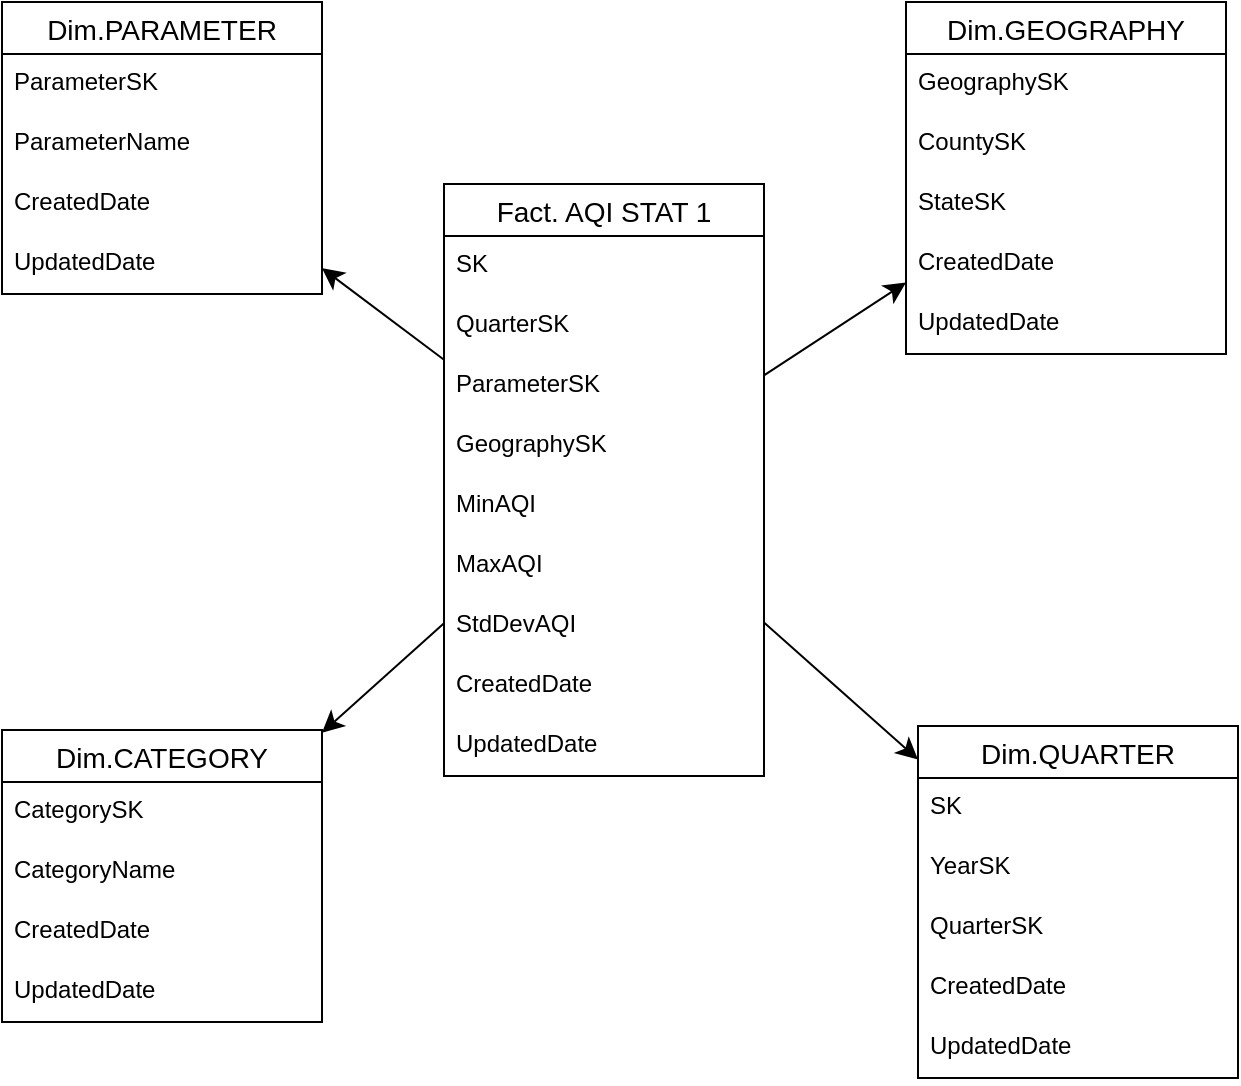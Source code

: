 <mxfile version="25.0.3" pages="2">
  <diagram name="AQI STAT 1" id="s4MxXjVBFeOU1Ht0E4E3">
    <mxGraphModel dx="1388" dy="981" grid="0" gridSize="10" guides="1" tooltips="1" connect="1" arrows="1" fold="1" page="0" pageScale="1" pageWidth="850" pageHeight="1100" math="0" shadow="0">
      <root>
        <mxCell id="0" />
        <mxCell id="1" parent="0" />
        <mxCell id="7YEZijnJZsLgU6Ea8-I--36" style="edgeStyle=none;curved=1;rounded=0;orthogonalLoop=1;jettySize=auto;html=1;fontSize=12;startSize=8;endSize=8;" edge="1" parent="1" source="7YEZijnJZsLgU6Ea8-I--1" target="7YEZijnJZsLgU6Ea8-I--25">
          <mxGeometry relative="1" as="geometry" />
        </mxCell>
        <mxCell id="7YEZijnJZsLgU6Ea8-I--37" style="edgeStyle=none;curved=1;rounded=0;orthogonalLoop=1;jettySize=auto;html=1;fontSize=12;startSize=8;endSize=8;" edge="1" parent="1" source="7YEZijnJZsLgU6Ea8-I--1" target="7YEZijnJZsLgU6Ea8-I--31">
          <mxGeometry relative="1" as="geometry" />
        </mxCell>
        <mxCell id="7YEZijnJZsLgU6Ea8-I--38" style="edgeStyle=none;curved=1;rounded=0;orthogonalLoop=1;jettySize=auto;html=1;fontSize=12;startSize=8;endSize=8;" edge="1" parent="1" source="7YEZijnJZsLgU6Ea8-I--1" target="7YEZijnJZsLgU6Ea8-I--9">
          <mxGeometry relative="1" as="geometry" />
        </mxCell>
        <mxCell id="7YEZijnJZsLgU6Ea8-I--1" value="Fact. AQI STAT 1" style="swimlane;fontStyle=0;childLayout=stackLayout;horizontal=1;startSize=26;horizontalStack=0;resizeParent=1;resizeParentMax=0;resizeLast=0;collapsible=1;marginBottom=0;align=center;fontSize=14;" vertex="1" parent="1">
          <mxGeometry x="92" y="26" width="160" height="296" as="geometry" />
        </mxCell>
        <mxCell id="7YEZijnJZsLgU6Ea8-I--2" value="SK" style="text;strokeColor=none;fillColor=none;spacingLeft=4;spacingRight=4;overflow=hidden;rotatable=0;points=[[0,0.5],[1,0.5]];portConstraint=eastwest;fontSize=12;whiteSpace=wrap;html=1;" vertex="1" parent="7YEZijnJZsLgU6Ea8-I--1">
          <mxGeometry y="26" width="160" height="30" as="geometry" />
        </mxCell>
        <mxCell id="7YEZijnJZsLgU6Ea8-I--3" value="QuarterSK" style="text;strokeColor=none;fillColor=none;spacingLeft=4;spacingRight=4;overflow=hidden;rotatable=0;points=[[0,0.5],[1,0.5]];portConstraint=eastwest;fontSize=12;whiteSpace=wrap;html=1;" vertex="1" parent="7YEZijnJZsLgU6Ea8-I--1">
          <mxGeometry y="56" width="160" height="30" as="geometry" />
        </mxCell>
        <mxCell id="7YEZijnJZsLgU6Ea8-I--4" value="ParameterSK" style="text;strokeColor=none;fillColor=none;spacingLeft=4;spacingRight=4;overflow=hidden;rotatable=0;points=[[0,0.5],[1,0.5]];portConstraint=eastwest;fontSize=12;whiteSpace=wrap;html=1;" vertex="1" parent="7YEZijnJZsLgU6Ea8-I--1">
          <mxGeometry y="86" width="160" height="30" as="geometry" />
        </mxCell>
        <mxCell id="7YEZijnJZsLgU6Ea8-I--5" value="GeographySK" style="text;strokeColor=none;fillColor=none;spacingLeft=4;spacingRight=4;overflow=hidden;rotatable=0;points=[[0,0.5],[1,0.5]];portConstraint=eastwest;fontSize=12;whiteSpace=wrap;html=1;" vertex="1" parent="7YEZijnJZsLgU6Ea8-I--1">
          <mxGeometry y="116" width="160" height="30" as="geometry" />
        </mxCell>
        <mxCell id="7YEZijnJZsLgU6Ea8-I--6" value="MinAQI" style="text;strokeColor=none;fillColor=none;spacingLeft=4;spacingRight=4;overflow=hidden;rotatable=0;points=[[0,0.5],[1,0.5]];portConstraint=eastwest;fontSize=12;whiteSpace=wrap;html=1;" vertex="1" parent="7YEZijnJZsLgU6Ea8-I--1">
          <mxGeometry y="146" width="160" height="30" as="geometry" />
        </mxCell>
        <mxCell id="7YEZijnJZsLgU6Ea8-I--7" value="MaxAQI" style="text;strokeColor=none;fillColor=none;spacingLeft=4;spacingRight=4;overflow=hidden;rotatable=0;points=[[0,0.5],[1,0.5]];portConstraint=eastwest;fontSize=12;whiteSpace=wrap;html=1;" vertex="1" parent="7YEZijnJZsLgU6Ea8-I--1">
          <mxGeometry y="176" width="160" height="30" as="geometry" />
        </mxCell>
        <mxCell id="7YEZijnJZsLgU6Ea8-I--8" value="StdDevAQI" style="text;strokeColor=none;fillColor=none;spacingLeft=4;spacingRight=4;overflow=hidden;rotatable=0;points=[[0,0.5],[1,0.5]];portConstraint=eastwest;fontSize=12;whiteSpace=wrap;html=1;" vertex="1" parent="7YEZijnJZsLgU6Ea8-I--1">
          <mxGeometry y="206" width="160" height="30" as="geometry" />
        </mxCell>
        <mxCell id="7YEZijnJZsLgU6Ea8-I--17" value="CreatedDate" style="text;strokeColor=none;fillColor=none;spacingLeft=4;spacingRight=4;overflow=hidden;rotatable=0;points=[[0,0.5],[1,0.5]];portConstraint=eastwest;fontSize=12;whiteSpace=wrap;html=1;" vertex="1" parent="7YEZijnJZsLgU6Ea8-I--1">
          <mxGeometry y="236" width="160" height="30" as="geometry" />
        </mxCell>
        <mxCell id="7YEZijnJZsLgU6Ea8-I--18" value="UpdatedDate" style="text;strokeColor=none;fillColor=none;spacingLeft=4;spacingRight=4;overflow=hidden;rotatable=0;points=[[0,0.5],[1,0.5]];portConstraint=eastwest;fontSize=12;whiteSpace=wrap;html=1;" vertex="1" parent="7YEZijnJZsLgU6Ea8-I--1">
          <mxGeometry y="266" width="160" height="30" as="geometry" />
        </mxCell>
        <mxCell id="7YEZijnJZsLgU6Ea8-I--9" value="Dim.GEOGRAPHY" style="swimlane;fontStyle=0;childLayout=stackLayout;horizontal=1;startSize=26;horizontalStack=0;resizeParent=1;resizeParentMax=0;resizeLast=0;collapsible=1;marginBottom=0;align=center;fontSize=14;" vertex="1" parent="1">
          <mxGeometry x="323" y="-65" width="160" height="176" as="geometry" />
        </mxCell>
        <mxCell id="7YEZijnJZsLgU6Ea8-I--10" value="GeographySK" style="text;strokeColor=none;fillColor=none;spacingLeft=4;spacingRight=4;overflow=hidden;rotatable=0;points=[[0,0.5],[1,0.5]];portConstraint=eastwest;fontSize=12;whiteSpace=wrap;html=1;" vertex="1" parent="7YEZijnJZsLgU6Ea8-I--9">
          <mxGeometry y="26" width="160" height="30" as="geometry" />
        </mxCell>
        <mxCell id="7YEZijnJZsLgU6Ea8-I--11" value="CountySK" style="text;strokeColor=none;fillColor=none;spacingLeft=4;spacingRight=4;overflow=hidden;rotatable=0;points=[[0,0.5],[1,0.5]];portConstraint=eastwest;fontSize=12;whiteSpace=wrap;html=1;" vertex="1" parent="7YEZijnJZsLgU6Ea8-I--9">
          <mxGeometry y="56" width="160" height="30" as="geometry" />
        </mxCell>
        <mxCell id="7YEZijnJZsLgU6Ea8-I--12" value="StateSK" style="text;strokeColor=none;fillColor=none;spacingLeft=4;spacingRight=4;overflow=hidden;rotatable=0;points=[[0,0.5],[1,0.5]];portConstraint=eastwest;fontSize=12;whiteSpace=wrap;html=1;" vertex="1" parent="7YEZijnJZsLgU6Ea8-I--9">
          <mxGeometry y="86" width="160" height="30" as="geometry" />
        </mxCell>
        <mxCell id="7YEZijnJZsLgU6Ea8-I--13" value="CreatedDate" style="text;strokeColor=none;fillColor=none;spacingLeft=4;spacingRight=4;overflow=hidden;rotatable=0;points=[[0,0.5],[1,0.5]];portConstraint=eastwest;fontSize=12;whiteSpace=wrap;html=1;" vertex="1" parent="7YEZijnJZsLgU6Ea8-I--9">
          <mxGeometry y="116" width="160" height="30" as="geometry" />
        </mxCell>
        <mxCell id="7YEZijnJZsLgU6Ea8-I--14" value="UpdatedDate" style="text;strokeColor=none;fillColor=none;spacingLeft=4;spacingRight=4;overflow=hidden;rotatable=0;points=[[0,0.5],[1,0.5]];portConstraint=eastwest;fontSize=12;whiteSpace=wrap;html=1;" vertex="1" parent="7YEZijnJZsLgU6Ea8-I--9">
          <mxGeometry y="146" width="160" height="30" as="geometry" />
        </mxCell>
        <mxCell id="7YEZijnJZsLgU6Ea8-I--19" value="Dim.QUARTER" style="swimlane;fontStyle=0;childLayout=stackLayout;horizontal=1;startSize=26;horizontalStack=0;resizeParent=1;resizeParentMax=0;resizeLast=0;collapsible=1;marginBottom=0;align=center;fontSize=14;" vertex="1" parent="1">
          <mxGeometry x="329" y="297" width="160" height="176" as="geometry" />
        </mxCell>
        <mxCell id="7YEZijnJZsLgU6Ea8-I--20" value="SK" style="text;strokeColor=none;fillColor=none;spacingLeft=4;spacingRight=4;overflow=hidden;rotatable=0;points=[[0,0.5],[1,0.5]];portConstraint=eastwest;fontSize=12;whiteSpace=wrap;html=1;" vertex="1" parent="7YEZijnJZsLgU6Ea8-I--19">
          <mxGeometry y="26" width="160" height="30" as="geometry" />
        </mxCell>
        <mxCell id="7YEZijnJZsLgU6Ea8-I--21" value="YearSK" style="text;strokeColor=none;fillColor=none;spacingLeft=4;spacingRight=4;overflow=hidden;rotatable=0;points=[[0,0.5],[1,0.5]];portConstraint=eastwest;fontSize=12;whiteSpace=wrap;html=1;" vertex="1" parent="7YEZijnJZsLgU6Ea8-I--19">
          <mxGeometry y="56" width="160" height="30" as="geometry" />
        </mxCell>
        <mxCell id="7YEZijnJZsLgU6Ea8-I--22" value="QuarterSK" style="text;strokeColor=none;fillColor=none;spacingLeft=4;spacingRight=4;overflow=hidden;rotatable=0;points=[[0,0.5],[1,0.5]];portConstraint=eastwest;fontSize=12;whiteSpace=wrap;html=1;" vertex="1" parent="7YEZijnJZsLgU6Ea8-I--19">
          <mxGeometry y="86" width="160" height="30" as="geometry" />
        </mxCell>
        <mxCell id="7YEZijnJZsLgU6Ea8-I--23" value="CreatedDate" style="text;strokeColor=none;fillColor=none;spacingLeft=4;spacingRight=4;overflow=hidden;rotatable=0;points=[[0,0.5],[1,0.5]];portConstraint=eastwest;fontSize=12;whiteSpace=wrap;html=1;" vertex="1" parent="7YEZijnJZsLgU6Ea8-I--19">
          <mxGeometry y="116" width="160" height="30" as="geometry" />
        </mxCell>
        <mxCell id="7YEZijnJZsLgU6Ea8-I--24" value="UpdatedDate" style="text;strokeColor=none;fillColor=none;spacingLeft=4;spacingRight=4;overflow=hidden;rotatable=0;points=[[0,0.5],[1,0.5]];portConstraint=eastwest;fontSize=12;whiteSpace=wrap;html=1;" vertex="1" parent="7YEZijnJZsLgU6Ea8-I--19">
          <mxGeometry y="146" width="160" height="30" as="geometry" />
        </mxCell>
        <mxCell id="7YEZijnJZsLgU6Ea8-I--25" value="Dim.PARAMETER" style="swimlane;fontStyle=0;childLayout=stackLayout;horizontal=1;startSize=26;horizontalStack=0;resizeParent=1;resizeParentMax=0;resizeLast=0;collapsible=1;marginBottom=0;align=center;fontSize=14;" vertex="1" parent="1">
          <mxGeometry x="-129" y="-65" width="160" height="146" as="geometry" />
        </mxCell>
        <mxCell id="7YEZijnJZsLgU6Ea8-I--26" value="ParameterSK" style="text;strokeColor=none;fillColor=none;spacingLeft=4;spacingRight=4;overflow=hidden;rotatable=0;points=[[0,0.5],[1,0.5]];portConstraint=eastwest;fontSize=12;whiteSpace=wrap;html=1;" vertex="1" parent="7YEZijnJZsLgU6Ea8-I--25">
          <mxGeometry y="26" width="160" height="30" as="geometry" />
        </mxCell>
        <mxCell id="7YEZijnJZsLgU6Ea8-I--27" value="ParameterName" style="text;strokeColor=none;fillColor=none;spacingLeft=4;spacingRight=4;overflow=hidden;rotatable=0;points=[[0,0.5],[1,0.5]];portConstraint=eastwest;fontSize=12;whiteSpace=wrap;html=1;" vertex="1" parent="7YEZijnJZsLgU6Ea8-I--25">
          <mxGeometry y="56" width="160" height="30" as="geometry" />
        </mxCell>
        <mxCell id="7YEZijnJZsLgU6Ea8-I--29" value="CreatedDate" style="text;strokeColor=none;fillColor=none;spacingLeft=4;spacingRight=4;overflow=hidden;rotatable=0;points=[[0,0.5],[1,0.5]];portConstraint=eastwest;fontSize=12;whiteSpace=wrap;html=1;" vertex="1" parent="7YEZijnJZsLgU6Ea8-I--25">
          <mxGeometry y="86" width="160" height="30" as="geometry" />
        </mxCell>
        <mxCell id="7YEZijnJZsLgU6Ea8-I--30" value="UpdatedDate" style="text;strokeColor=none;fillColor=none;spacingLeft=4;spacingRight=4;overflow=hidden;rotatable=0;points=[[0,0.5],[1,0.5]];portConstraint=eastwest;fontSize=12;whiteSpace=wrap;html=1;" vertex="1" parent="7YEZijnJZsLgU6Ea8-I--25">
          <mxGeometry y="116" width="160" height="30" as="geometry" />
        </mxCell>
        <mxCell id="7YEZijnJZsLgU6Ea8-I--31" value="Dim.CATEGORY" style="swimlane;fontStyle=0;childLayout=stackLayout;horizontal=1;startSize=26;horizontalStack=0;resizeParent=1;resizeParentMax=0;resizeLast=0;collapsible=1;marginBottom=0;align=center;fontSize=14;" vertex="1" parent="1">
          <mxGeometry x="-129" y="299" width="160" height="146" as="geometry" />
        </mxCell>
        <mxCell id="7YEZijnJZsLgU6Ea8-I--32" value="CategorySK" style="text;strokeColor=none;fillColor=none;spacingLeft=4;spacingRight=4;overflow=hidden;rotatable=0;points=[[0,0.5],[1,0.5]];portConstraint=eastwest;fontSize=12;whiteSpace=wrap;html=1;" vertex="1" parent="7YEZijnJZsLgU6Ea8-I--31">
          <mxGeometry y="26" width="160" height="30" as="geometry" />
        </mxCell>
        <mxCell id="7YEZijnJZsLgU6Ea8-I--33" value="CategoryName" style="text;strokeColor=none;fillColor=none;spacingLeft=4;spacingRight=4;overflow=hidden;rotatable=0;points=[[0,0.5],[1,0.5]];portConstraint=eastwest;fontSize=12;whiteSpace=wrap;html=1;" vertex="1" parent="7YEZijnJZsLgU6Ea8-I--31">
          <mxGeometry y="56" width="160" height="30" as="geometry" />
        </mxCell>
        <mxCell id="7YEZijnJZsLgU6Ea8-I--34" value="CreatedDate" style="text;strokeColor=none;fillColor=none;spacingLeft=4;spacingRight=4;overflow=hidden;rotatable=0;points=[[0,0.5],[1,0.5]];portConstraint=eastwest;fontSize=12;whiteSpace=wrap;html=1;" vertex="1" parent="7YEZijnJZsLgU6Ea8-I--31">
          <mxGeometry y="86" width="160" height="30" as="geometry" />
        </mxCell>
        <mxCell id="7YEZijnJZsLgU6Ea8-I--35" value="UpdatedDate" style="text;strokeColor=none;fillColor=none;spacingLeft=4;spacingRight=4;overflow=hidden;rotatable=0;points=[[0,0.5],[1,0.5]];portConstraint=eastwest;fontSize=12;whiteSpace=wrap;html=1;" vertex="1" parent="7YEZijnJZsLgU6Ea8-I--31">
          <mxGeometry y="116" width="160" height="30" as="geometry" />
        </mxCell>
        <mxCell id="7YEZijnJZsLgU6Ea8-I--39" style="edgeStyle=none;curved=1;rounded=0;orthogonalLoop=1;jettySize=auto;html=1;fontSize=12;startSize=8;endSize=8;" edge="1" parent="1" source="7YEZijnJZsLgU6Ea8-I--1" target="7YEZijnJZsLgU6Ea8-I--19">
          <mxGeometry relative="1" as="geometry" />
        </mxCell>
      </root>
    </mxGraphModel>
  </diagram>
  <diagram name="Copy of AQI STAT 1" id="70CLzaaRdmwxXUhtDcrp">
    <mxGraphModel dx="1388" dy="981" grid="0" gridSize="10" guides="1" tooltips="1" connect="1" arrows="1" fold="1" page="0" pageScale="1" pageWidth="850" pageHeight="1100" math="0" shadow="0">
      <root>
        <mxCell id="L9A4GCn9Txun8pMmRSan-0" />
        <mxCell id="L9A4GCn9Txun8pMmRSan-1" parent="L9A4GCn9Txun8pMmRSan-0" />
        <mxCell id="L9A4GCn9Txun8pMmRSan-2" style="edgeStyle=none;curved=1;rounded=0;orthogonalLoop=1;jettySize=auto;html=1;fontSize=12;startSize=8;endSize=8;" edge="1" parent="L9A4GCn9Txun8pMmRSan-1" source="L9A4GCn9Txun8pMmRSan-5" target="L9A4GCn9Txun8pMmRSan-27">
          <mxGeometry relative="1" as="geometry" />
        </mxCell>
        <mxCell id="L9A4GCn9Txun8pMmRSan-3" style="edgeStyle=none;curved=1;rounded=0;orthogonalLoop=1;jettySize=auto;html=1;fontSize=12;startSize=8;endSize=8;" edge="1" parent="L9A4GCn9Txun8pMmRSan-1" source="L9A4GCn9Txun8pMmRSan-5" target="L9A4GCn9Txun8pMmRSan-32">
          <mxGeometry relative="1" as="geometry" />
        </mxCell>
        <mxCell id="L9A4GCn9Txun8pMmRSan-4" style="edgeStyle=none;curved=1;rounded=0;orthogonalLoop=1;jettySize=auto;html=1;fontSize=12;startSize=8;endSize=8;" edge="1" parent="L9A4GCn9Txun8pMmRSan-1" source="L9A4GCn9Txun8pMmRSan-5" target="L9A4GCn9Txun8pMmRSan-15">
          <mxGeometry relative="1" as="geometry" />
        </mxCell>
        <mxCell id="L9A4GCn9Txun8pMmRSan-5" value="Fact. AQI STAT 2" style="swimlane;fontStyle=0;childLayout=stackLayout;horizontal=1;startSize=26;horizontalStack=0;resizeParent=1;resizeParentMax=0;resizeLast=0;collapsible=1;marginBottom=0;align=center;fontSize=14;" vertex="1" parent="L9A4GCn9Txun8pMmRSan-1">
          <mxGeometry x="92" y="26" width="160" height="296" as="geometry" />
        </mxCell>
        <mxCell id="L9A4GCn9Txun8pMmRSan-6" value="SK" style="text;strokeColor=none;fillColor=none;spacingLeft=4;spacingRight=4;overflow=hidden;rotatable=0;points=[[0,0.5],[1,0.5]];portConstraint=eastwest;fontSize=12;whiteSpace=wrap;html=1;" vertex="1" parent="L9A4GCn9Txun8pMmRSan-5">
          <mxGeometry y="26" width="160" height="30" as="geometry" />
        </mxCell>
        <mxCell id="L9A4GCn9Txun8pMmRSan-7" value="QuarterSK" style="text;strokeColor=none;fillColor=none;spacingLeft=4;spacingRight=4;overflow=hidden;rotatable=0;points=[[0,0.5],[1,0.5]];portConstraint=eastwest;fontSize=12;whiteSpace=wrap;html=1;" vertex="1" parent="L9A4GCn9Txun8pMmRSan-5">
          <mxGeometry y="56" width="160" height="30" as="geometry" />
        </mxCell>
        <mxCell id="L9A4GCn9Txun8pMmRSan-8" value="ParameterSK" style="text;strokeColor=none;fillColor=none;spacingLeft=4;spacingRight=4;overflow=hidden;rotatable=0;points=[[0,0.5],[1,0.5]];portConstraint=eastwest;fontSize=12;whiteSpace=wrap;html=1;" vertex="1" parent="L9A4GCn9Txun8pMmRSan-5">
          <mxGeometry y="86" width="160" height="30" as="geometry" />
        </mxCell>
        <mxCell id="L9A4GCn9Txun8pMmRSan-9" value="StateSK" style="text;strokeColor=none;fillColor=none;spacingLeft=4;spacingRight=4;overflow=hidden;rotatable=0;points=[[0,0.5],[1,0.5]];portConstraint=eastwest;fontSize=12;whiteSpace=wrap;html=1;" vertex="1" parent="L9A4GCn9Txun8pMmRSan-5">
          <mxGeometry y="116" width="160" height="30" as="geometry" />
        </mxCell>
        <mxCell id="L9A4GCn9Txun8pMmRSan-10" value="MinAQI" style="text;strokeColor=none;fillColor=none;spacingLeft=4;spacingRight=4;overflow=hidden;rotatable=0;points=[[0,0.5],[1,0.5]];portConstraint=eastwest;fontSize=12;whiteSpace=wrap;html=1;" vertex="1" parent="L9A4GCn9Txun8pMmRSan-5">
          <mxGeometry y="146" width="160" height="30" as="geometry" />
        </mxCell>
        <mxCell id="L9A4GCn9Txun8pMmRSan-11" value="MaxAQI" style="text;strokeColor=none;fillColor=none;spacingLeft=4;spacingRight=4;overflow=hidden;rotatable=0;points=[[0,0.5],[1,0.5]];portConstraint=eastwest;fontSize=12;whiteSpace=wrap;html=1;" vertex="1" parent="L9A4GCn9Txun8pMmRSan-5">
          <mxGeometry y="176" width="160" height="30" as="geometry" />
        </mxCell>
        <mxCell id="L9A4GCn9Txun8pMmRSan-12" value="StdDevAQI" style="text;strokeColor=none;fillColor=none;spacingLeft=4;spacingRight=4;overflow=hidden;rotatable=0;points=[[0,0.5],[1,0.5]];portConstraint=eastwest;fontSize=12;whiteSpace=wrap;html=1;" vertex="1" parent="L9A4GCn9Txun8pMmRSan-5">
          <mxGeometry y="206" width="160" height="30" as="geometry" />
        </mxCell>
        <mxCell id="L9A4GCn9Txun8pMmRSan-13" value="CreatedDate" style="text;strokeColor=none;fillColor=none;spacingLeft=4;spacingRight=4;overflow=hidden;rotatable=0;points=[[0,0.5],[1,0.5]];portConstraint=eastwest;fontSize=12;whiteSpace=wrap;html=1;" vertex="1" parent="L9A4GCn9Txun8pMmRSan-5">
          <mxGeometry y="236" width="160" height="30" as="geometry" />
        </mxCell>
        <mxCell id="L9A4GCn9Txun8pMmRSan-14" value="UpdatedDate" style="text;strokeColor=none;fillColor=none;spacingLeft=4;spacingRight=4;overflow=hidden;rotatable=0;points=[[0,0.5],[1,0.5]];portConstraint=eastwest;fontSize=12;whiteSpace=wrap;html=1;" vertex="1" parent="L9A4GCn9Txun8pMmRSan-5">
          <mxGeometry y="266" width="160" height="30" as="geometry" />
        </mxCell>
        <mxCell id="L9A4GCn9Txun8pMmRSan-15" value="Dim.STATE" style="swimlane;fontStyle=0;childLayout=stackLayout;horizontal=1;startSize=26;horizontalStack=0;resizeParent=1;resizeParentMax=0;resizeLast=0;collapsible=1;marginBottom=0;align=center;fontSize=14;" vertex="1" parent="L9A4GCn9Txun8pMmRSan-1">
          <mxGeometry x="323" y="-65" width="160" height="176" as="geometry" />
        </mxCell>
        <mxCell id="L9A4GCn9Txun8pMmRSan-16" value="StateSK" style="text;strokeColor=none;fillColor=none;spacingLeft=4;spacingRight=4;overflow=hidden;rotatable=0;points=[[0,0.5],[1,0.5]];portConstraint=eastwest;fontSize=12;whiteSpace=wrap;html=1;" vertex="1" parent="L9A4GCn9Txun8pMmRSan-15">
          <mxGeometry y="26" width="160" height="30" as="geometry" />
        </mxCell>
        <mxCell id="L9A4GCn9Txun8pMmRSan-17" value="StateID" style="text;strokeColor=none;fillColor=none;spacingLeft=4;spacingRight=4;overflow=hidden;rotatable=0;points=[[0,0.5],[1,0.5]];portConstraint=eastwest;fontSize=12;whiteSpace=wrap;html=1;" vertex="1" parent="L9A4GCn9Txun8pMmRSan-15">
          <mxGeometry y="56" width="160" height="30" as="geometry" />
        </mxCell>
        <mxCell id="L9A4GCn9Txun8pMmRSan-18" value="StateName" style="text;strokeColor=none;fillColor=none;spacingLeft=4;spacingRight=4;overflow=hidden;rotatable=0;points=[[0,0.5],[1,0.5]];portConstraint=eastwest;fontSize=12;whiteSpace=wrap;html=1;" vertex="1" parent="L9A4GCn9Txun8pMmRSan-15">
          <mxGeometry y="86" width="160" height="30" as="geometry" />
        </mxCell>
        <mxCell id="L9A4GCn9Txun8pMmRSan-19" value="CreatedDate" style="text;strokeColor=none;fillColor=none;spacingLeft=4;spacingRight=4;overflow=hidden;rotatable=0;points=[[0,0.5],[1,0.5]];portConstraint=eastwest;fontSize=12;whiteSpace=wrap;html=1;" vertex="1" parent="L9A4GCn9Txun8pMmRSan-15">
          <mxGeometry y="116" width="160" height="30" as="geometry" />
        </mxCell>
        <mxCell id="L9A4GCn9Txun8pMmRSan-20" value="UpdatedDate" style="text;strokeColor=none;fillColor=none;spacingLeft=4;spacingRight=4;overflow=hidden;rotatable=0;points=[[0,0.5],[1,0.5]];portConstraint=eastwest;fontSize=12;whiteSpace=wrap;html=1;" vertex="1" parent="L9A4GCn9Txun8pMmRSan-15">
          <mxGeometry y="146" width="160" height="30" as="geometry" />
        </mxCell>
        <mxCell id="L9A4GCn9Txun8pMmRSan-21" value="Dim.QUARTER" style="swimlane;fontStyle=0;childLayout=stackLayout;horizontal=1;startSize=26;horizontalStack=0;resizeParent=1;resizeParentMax=0;resizeLast=0;collapsible=1;marginBottom=0;align=center;fontSize=14;" vertex="1" parent="L9A4GCn9Txun8pMmRSan-1">
          <mxGeometry x="329" y="297" width="160" height="176" as="geometry" />
        </mxCell>
        <mxCell id="L9A4GCn9Txun8pMmRSan-22" value="SK" style="text;strokeColor=none;fillColor=none;spacingLeft=4;spacingRight=4;overflow=hidden;rotatable=0;points=[[0,0.5],[1,0.5]];portConstraint=eastwest;fontSize=12;whiteSpace=wrap;html=1;" vertex="1" parent="L9A4GCn9Txun8pMmRSan-21">
          <mxGeometry y="26" width="160" height="30" as="geometry" />
        </mxCell>
        <mxCell id="L9A4GCn9Txun8pMmRSan-23" value="YearSK" style="text;strokeColor=none;fillColor=none;spacingLeft=4;spacingRight=4;overflow=hidden;rotatable=0;points=[[0,0.5],[1,0.5]];portConstraint=eastwest;fontSize=12;whiteSpace=wrap;html=1;" vertex="1" parent="L9A4GCn9Txun8pMmRSan-21">
          <mxGeometry y="56" width="160" height="30" as="geometry" />
        </mxCell>
        <mxCell id="L9A4GCn9Txun8pMmRSan-24" value="QuarterSK" style="text;strokeColor=none;fillColor=none;spacingLeft=4;spacingRight=4;overflow=hidden;rotatable=0;points=[[0,0.5],[1,0.5]];portConstraint=eastwest;fontSize=12;whiteSpace=wrap;html=1;" vertex="1" parent="L9A4GCn9Txun8pMmRSan-21">
          <mxGeometry y="86" width="160" height="30" as="geometry" />
        </mxCell>
        <mxCell id="L9A4GCn9Txun8pMmRSan-25" value="CreatedDate" style="text;strokeColor=none;fillColor=none;spacingLeft=4;spacingRight=4;overflow=hidden;rotatable=0;points=[[0,0.5],[1,0.5]];portConstraint=eastwest;fontSize=12;whiteSpace=wrap;html=1;" vertex="1" parent="L9A4GCn9Txun8pMmRSan-21">
          <mxGeometry y="116" width="160" height="30" as="geometry" />
        </mxCell>
        <mxCell id="L9A4GCn9Txun8pMmRSan-26" value="UpdatedDate" style="text;strokeColor=none;fillColor=none;spacingLeft=4;spacingRight=4;overflow=hidden;rotatable=0;points=[[0,0.5],[1,0.5]];portConstraint=eastwest;fontSize=12;whiteSpace=wrap;html=1;" vertex="1" parent="L9A4GCn9Txun8pMmRSan-21">
          <mxGeometry y="146" width="160" height="30" as="geometry" />
        </mxCell>
        <mxCell id="L9A4GCn9Txun8pMmRSan-27" value="Dim.PARAMETER" style="swimlane;fontStyle=0;childLayout=stackLayout;horizontal=1;startSize=26;horizontalStack=0;resizeParent=1;resizeParentMax=0;resizeLast=0;collapsible=1;marginBottom=0;align=center;fontSize=14;" vertex="1" parent="L9A4GCn9Txun8pMmRSan-1">
          <mxGeometry x="-129" y="-65" width="160" height="146" as="geometry" />
        </mxCell>
        <mxCell id="L9A4GCn9Txun8pMmRSan-28" value="ParameterSK" style="text;strokeColor=none;fillColor=none;spacingLeft=4;spacingRight=4;overflow=hidden;rotatable=0;points=[[0,0.5],[1,0.5]];portConstraint=eastwest;fontSize=12;whiteSpace=wrap;html=1;" vertex="1" parent="L9A4GCn9Txun8pMmRSan-27">
          <mxGeometry y="26" width="160" height="30" as="geometry" />
        </mxCell>
        <mxCell id="L9A4GCn9Txun8pMmRSan-29" value="ParameterName" style="text;strokeColor=none;fillColor=none;spacingLeft=4;spacingRight=4;overflow=hidden;rotatable=0;points=[[0,0.5],[1,0.5]];portConstraint=eastwest;fontSize=12;whiteSpace=wrap;html=1;" vertex="1" parent="L9A4GCn9Txun8pMmRSan-27">
          <mxGeometry y="56" width="160" height="30" as="geometry" />
        </mxCell>
        <mxCell id="L9A4GCn9Txun8pMmRSan-30" value="CreatedDate" style="text;strokeColor=none;fillColor=none;spacingLeft=4;spacingRight=4;overflow=hidden;rotatable=0;points=[[0,0.5],[1,0.5]];portConstraint=eastwest;fontSize=12;whiteSpace=wrap;html=1;" vertex="1" parent="L9A4GCn9Txun8pMmRSan-27">
          <mxGeometry y="86" width="160" height="30" as="geometry" />
        </mxCell>
        <mxCell id="L9A4GCn9Txun8pMmRSan-31" value="UpdatedDate" style="text;strokeColor=none;fillColor=none;spacingLeft=4;spacingRight=4;overflow=hidden;rotatable=0;points=[[0,0.5],[1,0.5]];portConstraint=eastwest;fontSize=12;whiteSpace=wrap;html=1;" vertex="1" parent="L9A4GCn9Txun8pMmRSan-27">
          <mxGeometry y="116" width="160" height="30" as="geometry" />
        </mxCell>
        <mxCell id="L9A4GCn9Txun8pMmRSan-32" value="Dim.CATEGORY" style="swimlane;fontStyle=0;childLayout=stackLayout;horizontal=1;startSize=26;horizontalStack=0;resizeParent=1;resizeParentMax=0;resizeLast=0;collapsible=1;marginBottom=0;align=center;fontSize=14;" vertex="1" parent="L9A4GCn9Txun8pMmRSan-1">
          <mxGeometry x="-129" y="299" width="160" height="146" as="geometry" />
        </mxCell>
        <mxCell id="L9A4GCn9Txun8pMmRSan-33" value="CategorySK" style="text;strokeColor=none;fillColor=none;spacingLeft=4;spacingRight=4;overflow=hidden;rotatable=0;points=[[0,0.5],[1,0.5]];portConstraint=eastwest;fontSize=12;whiteSpace=wrap;html=1;" vertex="1" parent="L9A4GCn9Txun8pMmRSan-32">
          <mxGeometry y="26" width="160" height="30" as="geometry" />
        </mxCell>
        <mxCell id="L9A4GCn9Txun8pMmRSan-34" value="CategoryName" style="text;strokeColor=none;fillColor=none;spacingLeft=4;spacingRight=4;overflow=hidden;rotatable=0;points=[[0,0.5],[1,0.5]];portConstraint=eastwest;fontSize=12;whiteSpace=wrap;html=1;" vertex="1" parent="L9A4GCn9Txun8pMmRSan-32">
          <mxGeometry y="56" width="160" height="30" as="geometry" />
        </mxCell>
        <mxCell id="L9A4GCn9Txun8pMmRSan-35" value="CreatedDate" style="text;strokeColor=none;fillColor=none;spacingLeft=4;spacingRight=4;overflow=hidden;rotatable=0;points=[[0,0.5],[1,0.5]];portConstraint=eastwest;fontSize=12;whiteSpace=wrap;html=1;" vertex="1" parent="L9A4GCn9Txun8pMmRSan-32">
          <mxGeometry y="86" width="160" height="30" as="geometry" />
        </mxCell>
        <mxCell id="L9A4GCn9Txun8pMmRSan-36" value="UpdatedDate" style="text;strokeColor=none;fillColor=none;spacingLeft=4;spacingRight=4;overflow=hidden;rotatable=0;points=[[0,0.5],[1,0.5]];portConstraint=eastwest;fontSize=12;whiteSpace=wrap;html=1;" vertex="1" parent="L9A4GCn9Txun8pMmRSan-32">
          <mxGeometry y="116" width="160" height="30" as="geometry" />
        </mxCell>
        <mxCell id="L9A4GCn9Txun8pMmRSan-37" style="edgeStyle=none;curved=1;rounded=0;orthogonalLoop=1;jettySize=auto;html=1;fontSize=12;startSize=8;endSize=8;" edge="1" parent="L9A4GCn9Txun8pMmRSan-1" source="L9A4GCn9Txun8pMmRSan-5" target="L9A4GCn9Txun8pMmRSan-21">
          <mxGeometry relative="1" as="geometry" />
        </mxCell>
      </root>
    </mxGraphModel>
  </diagram>
</mxfile>
